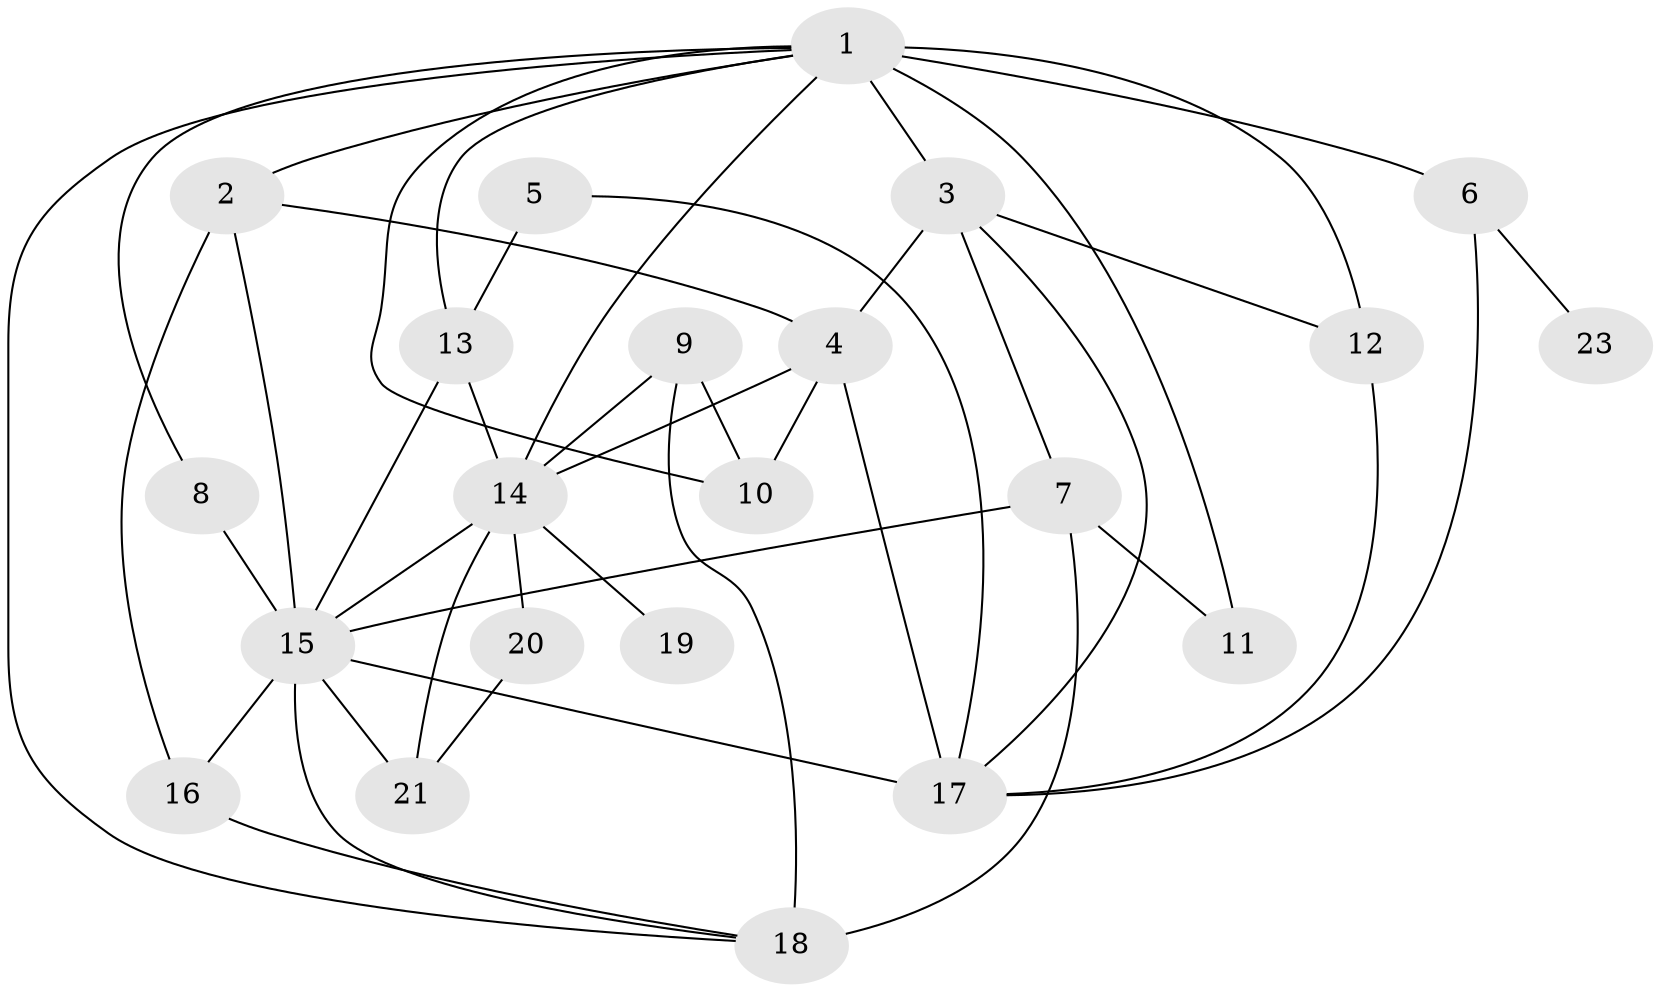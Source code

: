 // original degree distribution, {4: 0.2112676056338028, 3: 0.2112676056338028, 2: 0.22535211267605634, 1: 0.2112676056338028, 5: 0.056338028169014086, 7: 0.028169014084507043, 6: 0.028169014084507043, 8: 0.014084507042253521, 0: 0.014084507042253521}
// Generated by graph-tools (version 1.1) at 2025/48/03/04/25 22:48:13]
// undirected, 22 vertices, 44 edges
graph export_dot {
  node [color=gray90,style=filled];
  1;
  2;
  3;
  4;
  5;
  6;
  7;
  8;
  9;
  10;
  11;
  12;
  13;
  14;
  15;
  16;
  17;
  18;
  19;
  20;
  21;
  23;
  1 -- 2 [weight=1.0];
  1 -- 3 [weight=2.0];
  1 -- 6 [weight=2.0];
  1 -- 8 [weight=1.0];
  1 -- 10 [weight=1.0];
  1 -- 11 [weight=1.0];
  1 -- 12 [weight=1.0];
  1 -- 13 [weight=1.0];
  1 -- 14 [weight=1.0];
  1 -- 18 [weight=1.0];
  2 -- 4 [weight=1.0];
  2 -- 15 [weight=1.0];
  2 -- 16 [weight=1.0];
  3 -- 4 [weight=1.0];
  3 -- 7 [weight=1.0];
  3 -- 12 [weight=1.0];
  3 -- 17 [weight=1.0];
  4 -- 10 [weight=1.0];
  4 -- 14 [weight=1.0];
  4 -- 17 [weight=1.0];
  5 -- 13 [weight=2.0];
  5 -- 17 [weight=2.0];
  6 -- 17 [weight=1.0];
  6 -- 23 [weight=1.0];
  7 -- 11 [weight=1.0];
  7 -- 15 [weight=2.0];
  7 -- 18 [weight=3.0];
  8 -- 15 [weight=2.0];
  9 -- 10 [weight=1.0];
  9 -- 14 [weight=1.0];
  9 -- 18 [weight=1.0];
  12 -- 17 [weight=1.0];
  13 -- 14 [weight=2.0];
  13 -- 15 [weight=1.0];
  14 -- 15 [weight=2.0];
  14 -- 19 [weight=1.0];
  14 -- 20 [weight=1.0];
  14 -- 21 [weight=3.0];
  15 -- 16 [weight=1.0];
  15 -- 17 [weight=1.0];
  15 -- 18 [weight=1.0];
  15 -- 21 [weight=1.0];
  16 -- 18 [weight=1.0];
  20 -- 21 [weight=1.0];
}
